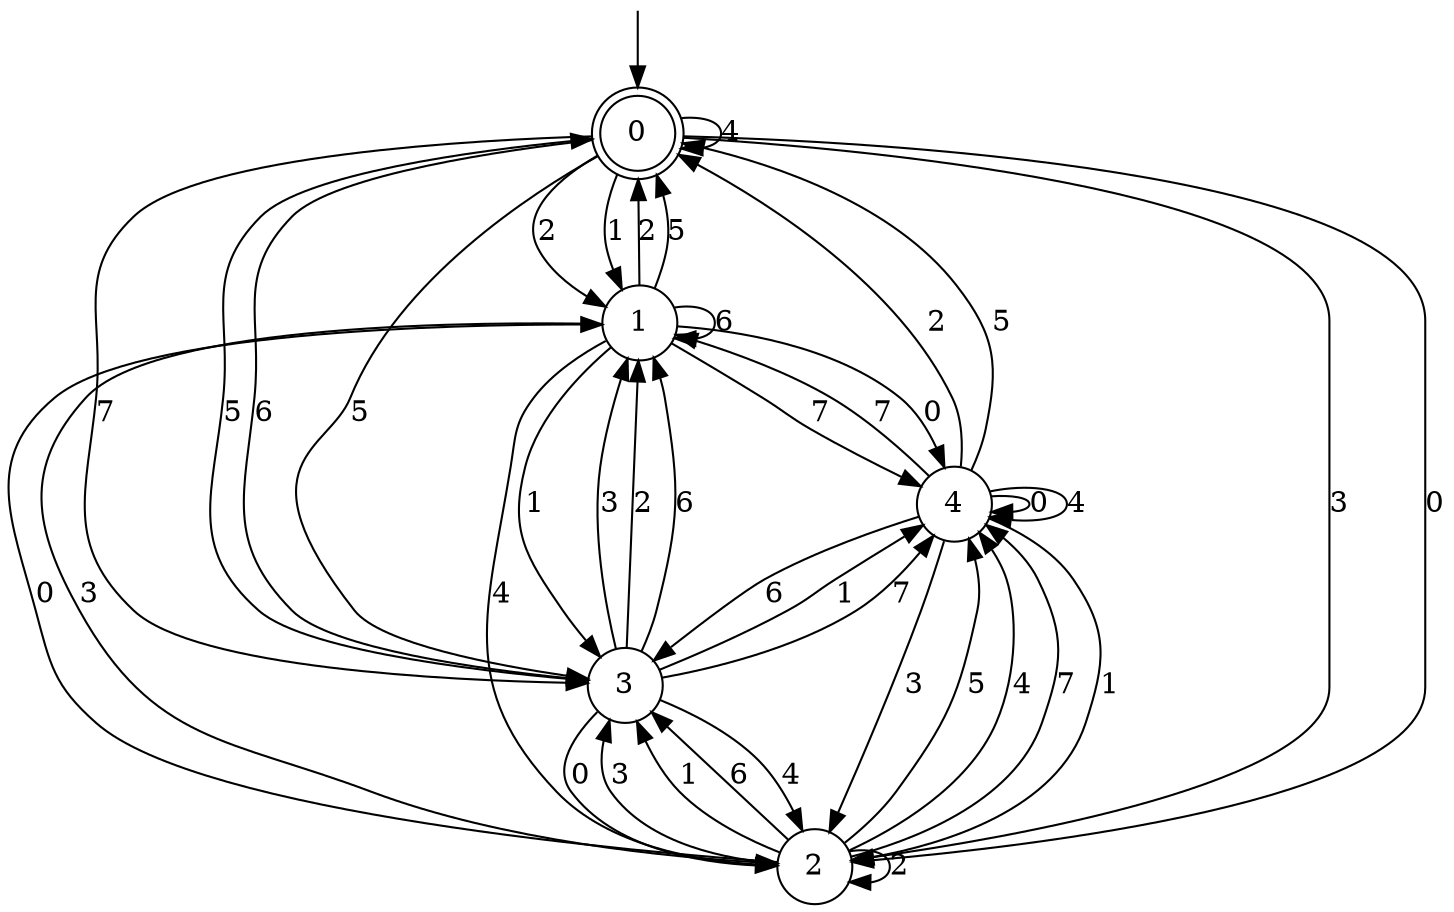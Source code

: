 digraph g {

	s0 [shape="doublecircle" label="0"];
	s1 [shape="circle" label="1"];
	s2 [shape="circle" label="2"];
	s3 [shape="circle" label="3"];
	s4 [shape="circle" label="4"];
	s0 -> s1 [label="2"];
	s0 -> s2 [label="3"];
	s0 -> s1 [label="1"];
	s0 -> s3 [label="6"];
	s0 -> s3 [label="5"];
	s0 -> s2 [label="0"];
	s0 -> s0 [label="4"];
	s0 -> s3 [label="7"];
	s1 -> s0 [label="2"];
	s1 -> s2 [label="3"];
	s1 -> s3 [label="1"];
	s1 -> s1 [label="6"];
	s1 -> s0 [label="5"];
	s1 -> s4 [label="0"];
	s1 -> s2 [label="4"];
	s1 -> s4 [label="7"];
	s2 -> s2 [label="2"];
	s2 -> s3 [label="3"];
	s2 -> s3 [label="1"];
	s2 -> s3 [label="6"];
	s2 -> s4 [label="5"];
	s2 -> s1 [label="0"];
	s2 -> s4 [label="4"];
	s2 -> s4 [label="7"];
	s3 -> s1 [label="2"];
	s3 -> s1 [label="3"];
	s3 -> s4 [label="1"];
	s3 -> s1 [label="6"];
	s3 -> s0 [label="5"];
	s3 -> s2 [label="0"];
	s3 -> s2 [label="4"];
	s3 -> s4 [label="7"];
	s4 -> s0 [label="2"];
	s4 -> s2 [label="3"];
	s4 -> s2 [label="1"];
	s4 -> s3 [label="6"];
	s4 -> s0 [label="5"];
	s4 -> s4 [label="0"];
	s4 -> s4 [label="4"];
	s4 -> s1 [label="7"];

__start0 [label="" shape="none" width="0" height="0"];
__start0 -> s0;

}
